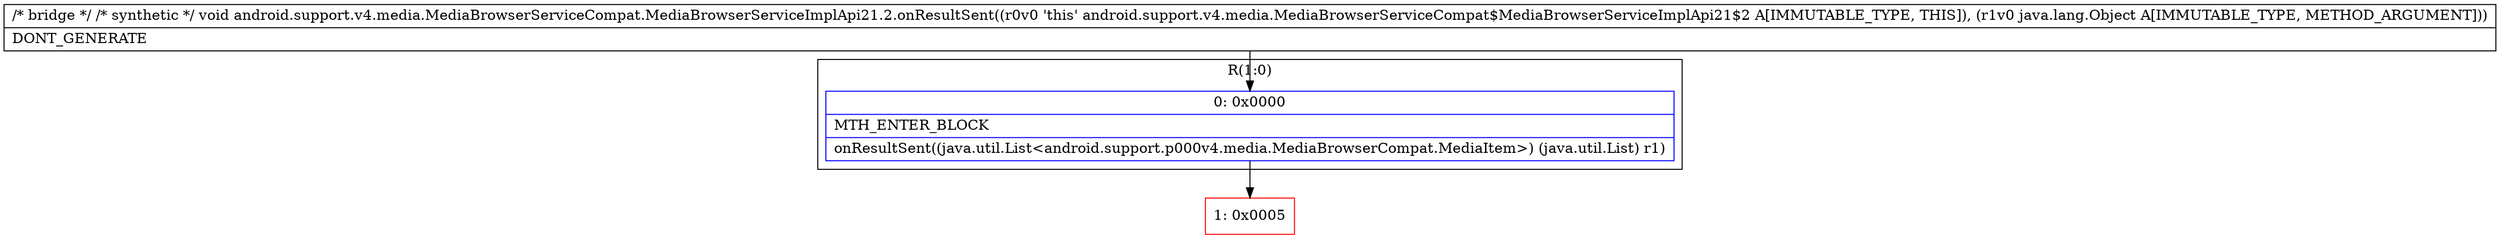 digraph "CFG forandroid.support.v4.media.MediaBrowserServiceCompat.MediaBrowserServiceImplApi21.2.onResultSent(Ljava\/lang\/Object;)V" {
subgraph cluster_Region_1553273190 {
label = "R(1:0)";
node [shape=record,color=blue];
Node_0 [shape=record,label="{0\:\ 0x0000|MTH_ENTER_BLOCK\l|onResultSent((java.util.List\<android.support.p000v4.media.MediaBrowserCompat.MediaItem\>) (java.util.List) r1)\l}"];
}
Node_1 [shape=record,color=red,label="{1\:\ 0x0005}"];
MethodNode[shape=record,label="{\/* bridge *\/ \/* synthetic *\/ void android.support.v4.media.MediaBrowserServiceCompat.MediaBrowserServiceImplApi21.2.onResultSent((r0v0 'this' android.support.v4.media.MediaBrowserServiceCompat$MediaBrowserServiceImplApi21$2 A[IMMUTABLE_TYPE, THIS]), (r1v0 java.lang.Object A[IMMUTABLE_TYPE, METHOD_ARGUMENT]))  | DONT_GENERATE\l}"];
MethodNode -> Node_0;
Node_0 -> Node_1;
}

